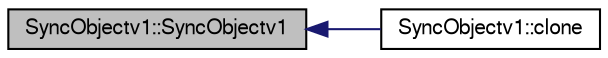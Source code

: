 digraph "SyncObjectv1::SyncObjectv1"
{
  bgcolor="transparent";
  edge [fontname="FreeSans",fontsize="10",labelfontname="FreeSans",labelfontsize="10"];
  node [fontname="FreeSans",fontsize="10",shape=record];
  rankdir="LR";
  Node1 [label="SyncObjectv1::SyncObjectv1",height=0.2,width=0.4,color="black", fillcolor="grey75", style="filled" fontcolor="black"];
  Node1 -> Node2 [dir="back",color="midnightblue",fontsize="10",style="solid",fontname="FreeSans"];
  Node2 [label="SyncObjectv1::clone",height=0.2,width=0.4,color="black",URL="$d9/d30/classSyncObjectv1.html#acaaf9c45734bc0b65f4f1dc1e72c67f6",tooltip="Virtual copy constructor. "];
}
